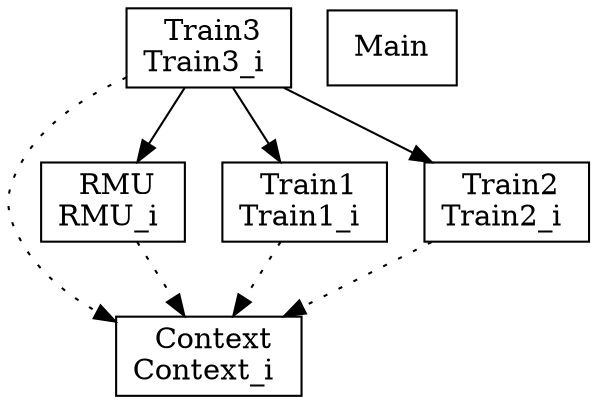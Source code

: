 digraph {
Context_i [ label=" Context\nContext_i " shape= box ]
Main [ label=" Main " shape= box ]
RMU_i [ label=" RMU\nRMU_i " shape= box ]
Train1_i [ label=" Train1\nTrain1_i " shape= box ]
Train2_i [ label=" Train2\nTrain2_i " shape= box ]
Train3_i [ label=" Train3\nTrain3_i " shape= box ]

"RMU_i" -> "Context_i" [style= dotted ]
"Train1_i" -> "Context_i" [style= dotted ]
"Train2_i" -> "Context_i" [style= dotted ]
"Train3_i" -> "Context_i" [style= dotted ]
"Train3_i" -> "RMU_i" []
"Train3_i" -> "Train1_i" []
"Train3_i" -> "Train2_i" []
}
